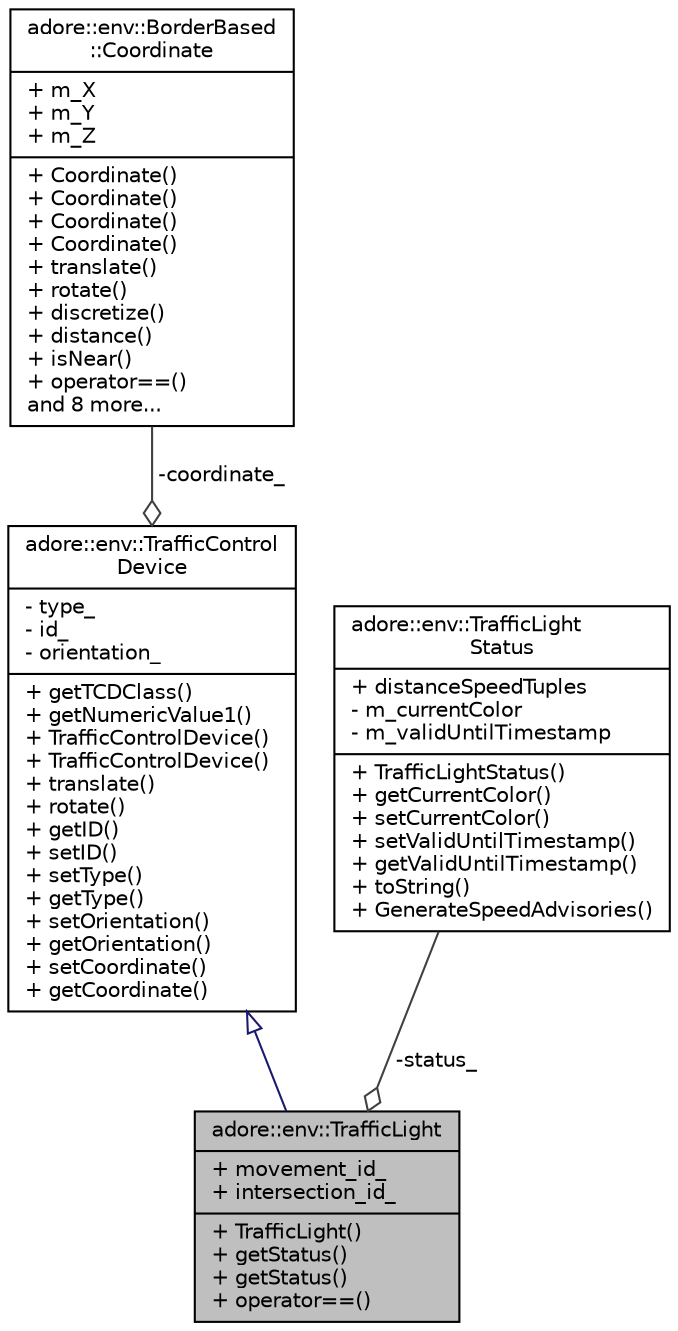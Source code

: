 digraph "adore::env::TrafficLight"
{
 // LATEX_PDF_SIZE
  edge [fontname="Helvetica",fontsize="10",labelfontname="Helvetica",labelfontsize="10"];
  node [fontname="Helvetica",fontsize="10",shape=record];
  Node1 [label="{adore::env::TrafficLight\n|+ movement_id_\l+ intersection_id_\l|+ TrafficLight()\l+ getStatus()\l+ getStatus()\l+ operator==()\l}",height=0.2,width=0.4,color="black", fillcolor="grey75", style="filled", fontcolor="black",tooltip=" "];
  Node2 -> Node1 [dir="back",color="midnightblue",fontsize="10",style="solid",arrowtail="onormal",fontname="Helvetica"];
  Node2 [label="{adore::env::TrafficControl\lDevice\n|- type_\l- id_\l- orientation_\l|+ getTCDClass()\l+ getNumericValue1()\l+ TrafficControlDevice()\l+ TrafficControlDevice()\l+ translate()\l+ rotate()\l+ getID()\l+ setID()\l+ setType()\l+ getType()\l+ setOrientation()\l+ getOrientation()\l+ setCoordinate()\l+ getCoordinate()\l}",height=0.2,width=0.4,color="black", fillcolor="white", style="filled",URL="$classadore_1_1env_1_1TrafficControlDevice.html",tooltip=" "];
  Node3 -> Node2 [color="grey25",fontsize="10",style="solid",label=" -coordinate_" ,arrowhead="odiamond",fontname="Helvetica"];
  Node3 [label="{adore::env::BorderBased\l::Coordinate\n|+ m_X\l+ m_Y\l+ m_Z\l|+ Coordinate()\l+ Coordinate()\l+ Coordinate()\l+ Coordinate()\l+ translate()\l+ rotate()\l+ discretize()\l+ distance()\l+ isNear()\l+ operator==()\land 8 more...\l}",height=0.2,width=0.4,color="black", fillcolor="white", style="filled",URL="$structadore_1_1env_1_1BorderBased_1_1Coordinate.html",tooltip="This struct represents 3-dimensional coordines."];
  Node4 -> Node1 [color="grey25",fontsize="10",style="solid",label=" -status_" ,arrowhead="odiamond",fontname="Helvetica"];
  Node4 [label="{adore::env::TrafficLight\lStatus\n|+ distanceSpeedTuples\l- m_currentColor\l- m_validUntilTimestamp\l|+ TrafficLightStatus()\l+ getCurrentColor()\l+ setCurrentColor()\l+ setValidUntilTimestamp()\l+ getValidUntilTimestamp()\l+ toString()\l+ GenerateSpeedAdvisories()\l}",height=0.2,width=0.4,color="black", fillcolor="white", style="filled",URL="$classadore_1_1env_1_1TrafficLightStatus.html",tooltip=" "];
}
